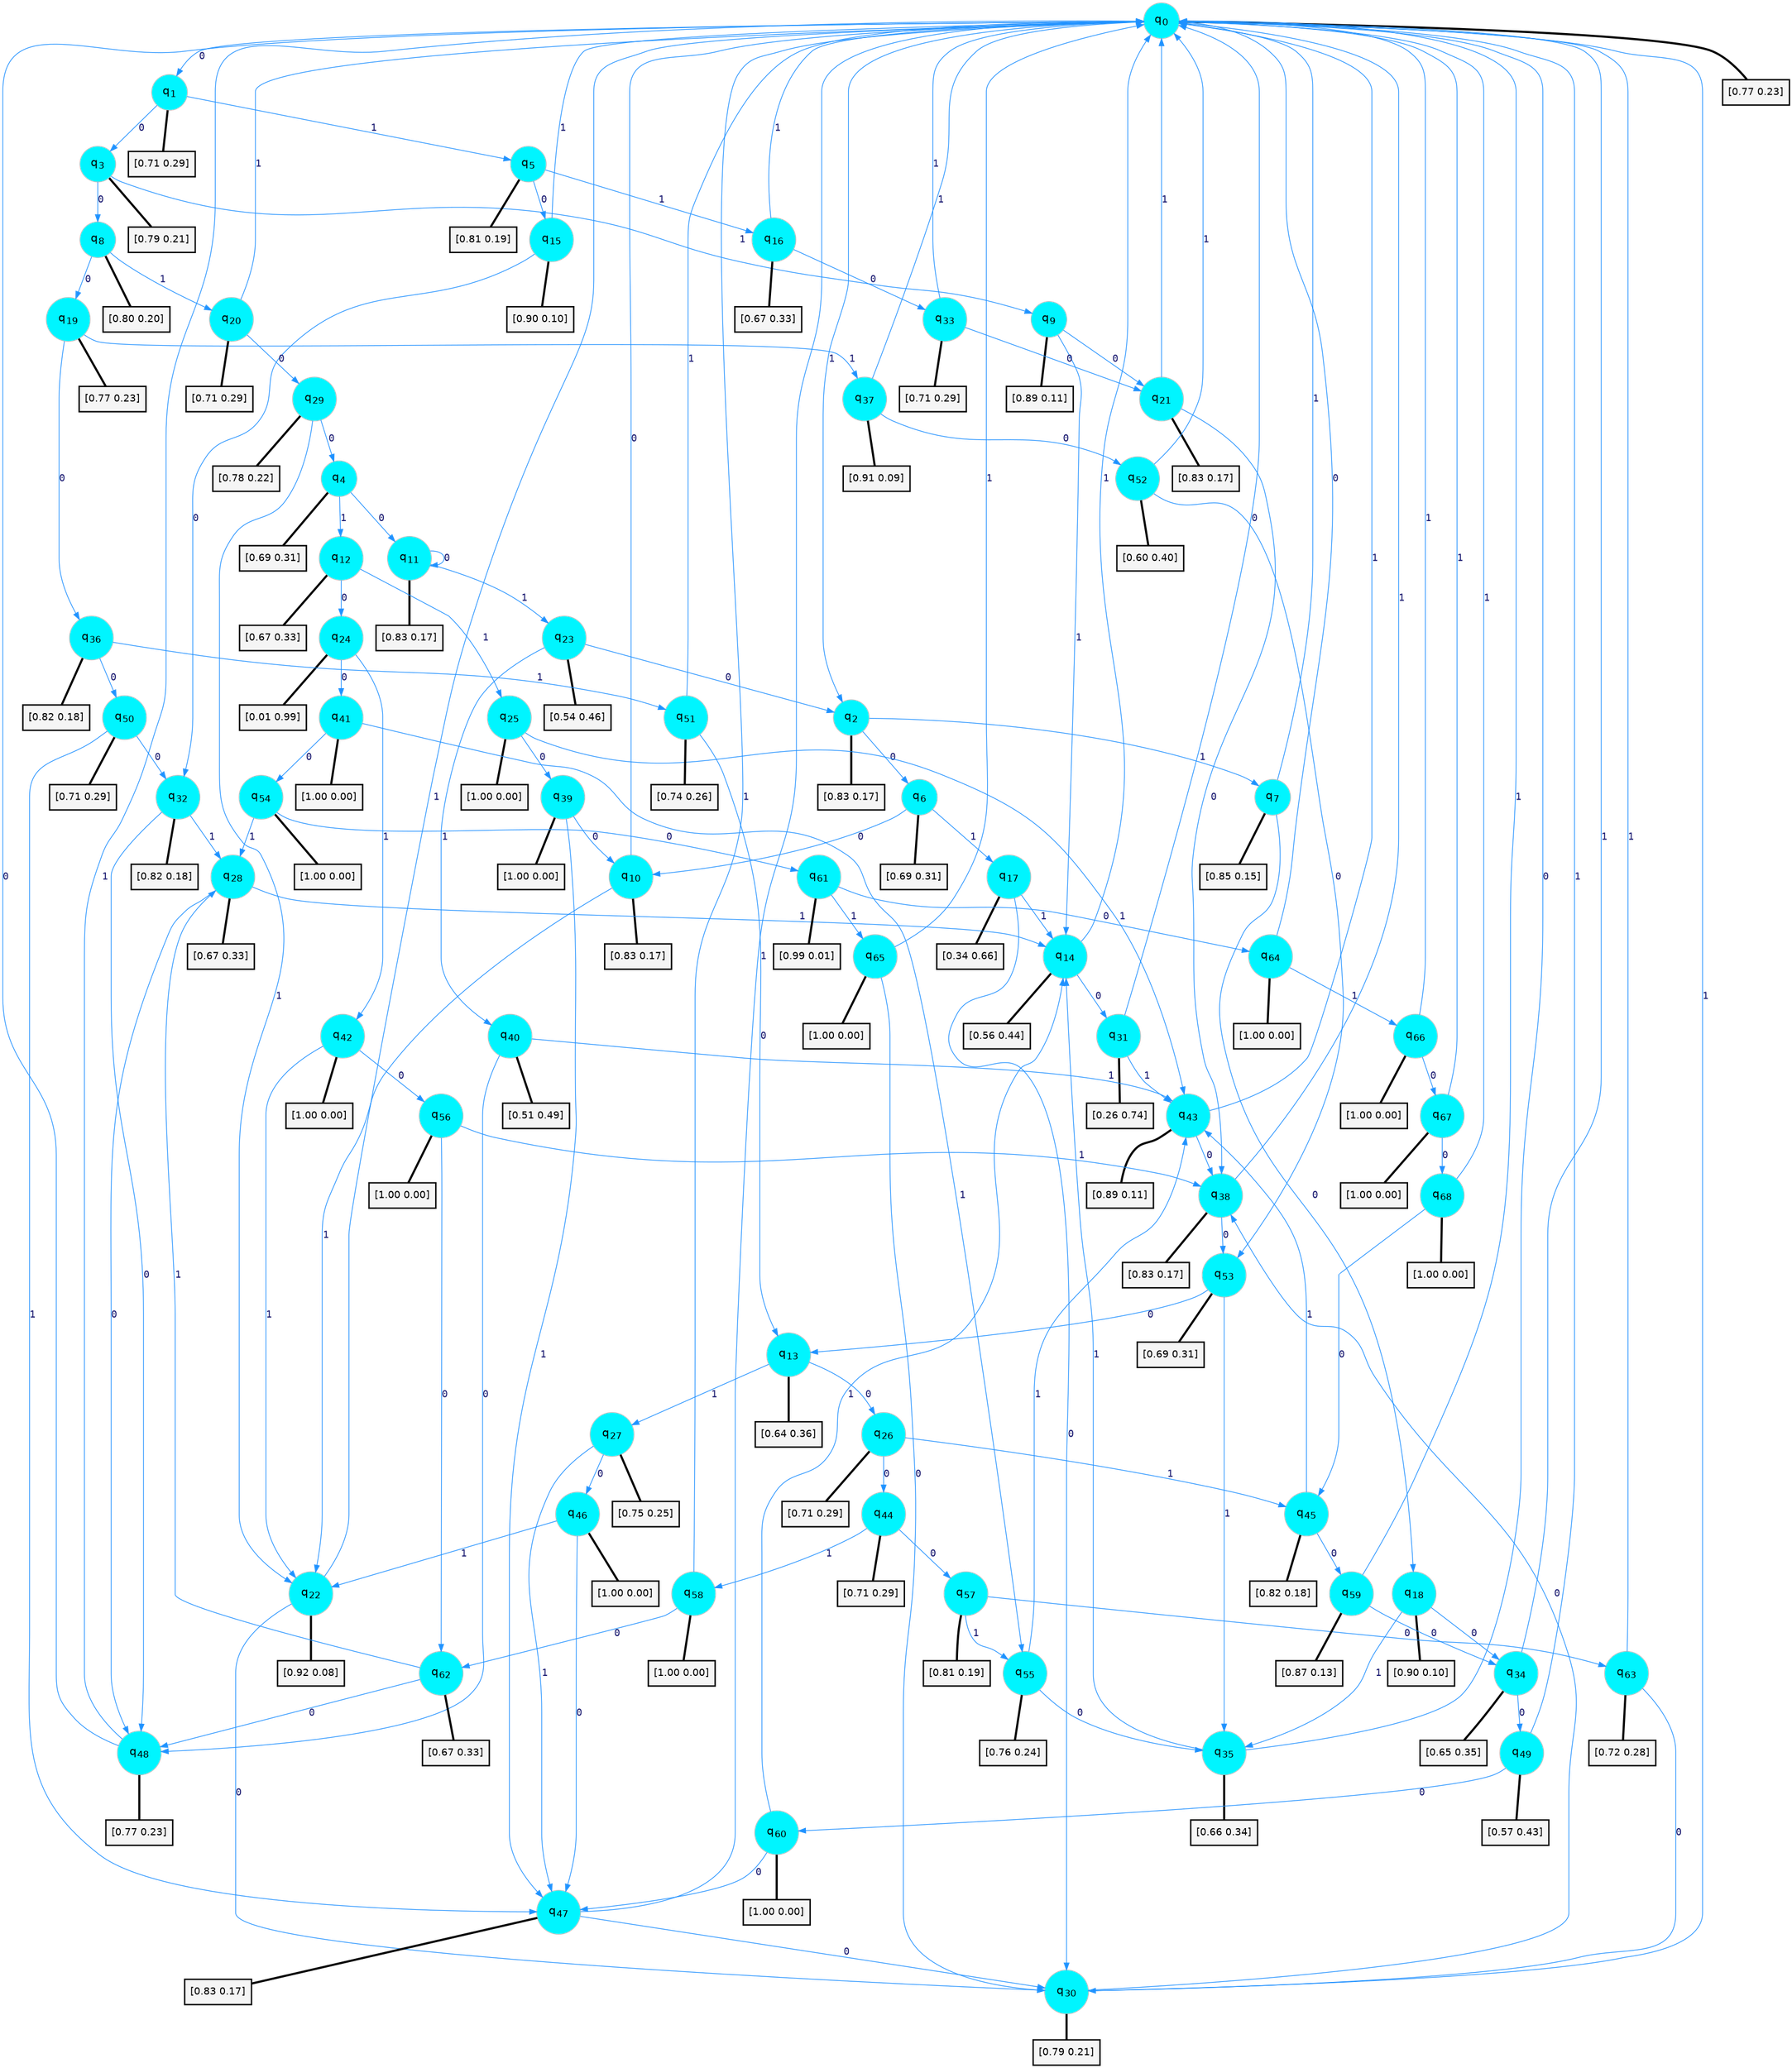 digraph G {
graph [
bgcolor=transparent, dpi=300, rankdir=TD, size="40,25"];
node [
color=gray, fillcolor=turquoise1, fontcolor=black, fontname=Helvetica, fontsize=16, fontweight=bold, shape=circle, style=filled];
edge [
arrowsize=1, color=dodgerblue1, fontcolor=midnightblue, fontname=courier, fontweight=bold, penwidth=1, style=solid, weight=20];
0[label=<q<SUB>0</SUB>>];
1[label=<q<SUB>1</SUB>>];
2[label=<q<SUB>2</SUB>>];
3[label=<q<SUB>3</SUB>>];
4[label=<q<SUB>4</SUB>>];
5[label=<q<SUB>5</SUB>>];
6[label=<q<SUB>6</SUB>>];
7[label=<q<SUB>7</SUB>>];
8[label=<q<SUB>8</SUB>>];
9[label=<q<SUB>9</SUB>>];
10[label=<q<SUB>10</SUB>>];
11[label=<q<SUB>11</SUB>>];
12[label=<q<SUB>12</SUB>>];
13[label=<q<SUB>13</SUB>>];
14[label=<q<SUB>14</SUB>>];
15[label=<q<SUB>15</SUB>>];
16[label=<q<SUB>16</SUB>>];
17[label=<q<SUB>17</SUB>>];
18[label=<q<SUB>18</SUB>>];
19[label=<q<SUB>19</SUB>>];
20[label=<q<SUB>20</SUB>>];
21[label=<q<SUB>21</SUB>>];
22[label=<q<SUB>22</SUB>>];
23[label=<q<SUB>23</SUB>>];
24[label=<q<SUB>24</SUB>>];
25[label=<q<SUB>25</SUB>>];
26[label=<q<SUB>26</SUB>>];
27[label=<q<SUB>27</SUB>>];
28[label=<q<SUB>28</SUB>>];
29[label=<q<SUB>29</SUB>>];
30[label=<q<SUB>30</SUB>>];
31[label=<q<SUB>31</SUB>>];
32[label=<q<SUB>32</SUB>>];
33[label=<q<SUB>33</SUB>>];
34[label=<q<SUB>34</SUB>>];
35[label=<q<SUB>35</SUB>>];
36[label=<q<SUB>36</SUB>>];
37[label=<q<SUB>37</SUB>>];
38[label=<q<SUB>38</SUB>>];
39[label=<q<SUB>39</SUB>>];
40[label=<q<SUB>40</SUB>>];
41[label=<q<SUB>41</SUB>>];
42[label=<q<SUB>42</SUB>>];
43[label=<q<SUB>43</SUB>>];
44[label=<q<SUB>44</SUB>>];
45[label=<q<SUB>45</SUB>>];
46[label=<q<SUB>46</SUB>>];
47[label=<q<SUB>47</SUB>>];
48[label=<q<SUB>48</SUB>>];
49[label=<q<SUB>49</SUB>>];
50[label=<q<SUB>50</SUB>>];
51[label=<q<SUB>51</SUB>>];
52[label=<q<SUB>52</SUB>>];
53[label=<q<SUB>53</SUB>>];
54[label=<q<SUB>54</SUB>>];
55[label=<q<SUB>55</SUB>>];
56[label=<q<SUB>56</SUB>>];
57[label=<q<SUB>57</SUB>>];
58[label=<q<SUB>58</SUB>>];
59[label=<q<SUB>59</SUB>>];
60[label=<q<SUB>60</SUB>>];
61[label=<q<SUB>61</SUB>>];
62[label=<q<SUB>62</SUB>>];
63[label=<q<SUB>63</SUB>>];
64[label=<q<SUB>64</SUB>>];
65[label=<q<SUB>65</SUB>>];
66[label=<q<SUB>66</SUB>>];
67[label=<q<SUB>67</SUB>>];
68[label=<q<SUB>68</SUB>>];
69[label="[0.77 0.23]", shape=box,fontcolor=black, fontname=Helvetica, fontsize=14, penwidth=2, fillcolor=whitesmoke,color=black];
70[label="[0.71 0.29]", shape=box,fontcolor=black, fontname=Helvetica, fontsize=14, penwidth=2, fillcolor=whitesmoke,color=black];
71[label="[0.83 0.17]", shape=box,fontcolor=black, fontname=Helvetica, fontsize=14, penwidth=2, fillcolor=whitesmoke,color=black];
72[label="[0.79 0.21]", shape=box,fontcolor=black, fontname=Helvetica, fontsize=14, penwidth=2, fillcolor=whitesmoke,color=black];
73[label="[0.69 0.31]", shape=box,fontcolor=black, fontname=Helvetica, fontsize=14, penwidth=2, fillcolor=whitesmoke,color=black];
74[label="[0.81 0.19]", shape=box,fontcolor=black, fontname=Helvetica, fontsize=14, penwidth=2, fillcolor=whitesmoke,color=black];
75[label="[0.69 0.31]", shape=box,fontcolor=black, fontname=Helvetica, fontsize=14, penwidth=2, fillcolor=whitesmoke,color=black];
76[label="[0.85 0.15]", shape=box,fontcolor=black, fontname=Helvetica, fontsize=14, penwidth=2, fillcolor=whitesmoke,color=black];
77[label="[0.80 0.20]", shape=box,fontcolor=black, fontname=Helvetica, fontsize=14, penwidth=2, fillcolor=whitesmoke,color=black];
78[label="[0.89 0.11]", shape=box,fontcolor=black, fontname=Helvetica, fontsize=14, penwidth=2, fillcolor=whitesmoke,color=black];
79[label="[0.83 0.17]", shape=box,fontcolor=black, fontname=Helvetica, fontsize=14, penwidth=2, fillcolor=whitesmoke,color=black];
80[label="[0.83 0.17]", shape=box,fontcolor=black, fontname=Helvetica, fontsize=14, penwidth=2, fillcolor=whitesmoke,color=black];
81[label="[0.67 0.33]", shape=box,fontcolor=black, fontname=Helvetica, fontsize=14, penwidth=2, fillcolor=whitesmoke,color=black];
82[label="[0.64 0.36]", shape=box,fontcolor=black, fontname=Helvetica, fontsize=14, penwidth=2, fillcolor=whitesmoke,color=black];
83[label="[0.56 0.44]", shape=box,fontcolor=black, fontname=Helvetica, fontsize=14, penwidth=2, fillcolor=whitesmoke,color=black];
84[label="[0.90 0.10]", shape=box,fontcolor=black, fontname=Helvetica, fontsize=14, penwidth=2, fillcolor=whitesmoke,color=black];
85[label="[0.67 0.33]", shape=box,fontcolor=black, fontname=Helvetica, fontsize=14, penwidth=2, fillcolor=whitesmoke,color=black];
86[label="[0.34 0.66]", shape=box,fontcolor=black, fontname=Helvetica, fontsize=14, penwidth=2, fillcolor=whitesmoke,color=black];
87[label="[0.90 0.10]", shape=box,fontcolor=black, fontname=Helvetica, fontsize=14, penwidth=2, fillcolor=whitesmoke,color=black];
88[label="[0.77 0.23]", shape=box,fontcolor=black, fontname=Helvetica, fontsize=14, penwidth=2, fillcolor=whitesmoke,color=black];
89[label="[0.71 0.29]", shape=box,fontcolor=black, fontname=Helvetica, fontsize=14, penwidth=2, fillcolor=whitesmoke,color=black];
90[label="[0.83 0.17]", shape=box,fontcolor=black, fontname=Helvetica, fontsize=14, penwidth=2, fillcolor=whitesmoke,color=black];
91[label="[0.92 0.08]", shape=box,fontcolor=black, fontname=Helvetica, fontsize=14, penwidth=2, fillcolor=whitesmoke,color=black];
92[label="[0.54 0.46]", shape=box,fontcolor=black, fontname=Helvetica, fontsize=14, penwidth=2, fillcolor=whitesmoke,color=black];
93[label="[0.01 0.99]", shape=box,fontcolor=black, fontname=Helvetica, fontsize=14, penwidth=2, fillcolor=whitesmoke,color=black];
94[label="[1.00 0.00]", shape=box,fontcolor=black, fontname=Helvetica, fontsize=14, penwidth=2, fillcolor=whitesmoke,color=black];
95[label="[0.71 0.29]", shape=box,fontcolor=black, fontname=Helvetica, fontsize=14, penwidth=2, fillcolor=whitesmoke,color=black];
96[label="[0.75 0.25]", shape=box,fontcolor=black, fontname=Helvetica, fontsize=14, penwidth=2, fillcolor=whitesmoke,color=black];
97[label="[0.67 0.33]", shape=box,fontcolor=black, fontname=Helvetica, fontsize=14, penwidth=2, fillcolor=whitesmoke,color=black];
98[label="[0.78 0.22]", shape=box,fontcolor=black, fontname=Helvetica, fontsize=14, penwidth=2, fillcolor=whitesmoke,color=black];
99[label="[0.79 0.21]", shape=box,fontcolor=black, fontname=Helvetica, fontsize=14, penwidth=2, fillcolor=whitesmoke,color=black];
100[label="[0.26 0.74]", shape=box,fontcolor=black, fontname=Helvetica, fontsize=14, penwidth=2, fillcolor=whitesmoke,color=black];
101[label="[0.82 0.18]", shape=box,fontcolor=black, fontname=Helvetica, fontsize=14, penwidth=2, fillcolor=whitesmoke,color=black];
102[label="[0.71 0.29]", shape=box,fontcolor=black, fontname=Helvetica, fontsize=14, penwidth=2, fillcolor=whitesmoke,color=black];
103[label="[0.65 0.35]", shape=box,fontcolor=black, fontname=Helvetica, fontsize=14, penwidth=2, fillcolor=whitesmoke,color=black];
104[label="[0.66 0.34]", shape=box,fontcolor=black, fontname=Helvetica, fontsize=14, penwidth=2, fillcolor=whitesmoke,color=black];
105[label="[0.82 0.18]", shape=box,fontcolor=black, fontname=Helvetica, fontsize=14, penwidth=2, fillcolor=whitesmoke,color=black];
106[label="[0.91 0.09]", shape=box,fontcolor=black, fontname=Helvetica, fontsize=14, penwidth=2, fillcolor=whitesmoke,color=black];
107[label="[0.83 0.17]", shape=box,fontcolor=black, fontname=Helvetica, fontsize=14, penwidth=2, fillcolor=whitesmoke,color=black];
108[label="[1.00 0.00]", shape=box,fontcolor=black, fontname=Helvetica, fontsize=14, penwidth=2, fillcolor=whitesmoke,color=black];
109[label="[0.51 0.49]", shape=box,fontcolor=black, fontname=Helvetica, fontsize=14, penwidth=2, fillcolor=whitesmoke,color=black];
110[label="[1.00 0.00]", shape=box,fontcolor=black, fontname=Helvetica, fontsize=14, penwidth=2, fillcolor=whitesmoke,color=black];
111[label="[1.00 0.00]", shape=box,fontcolor=black, fontname=Helvetica, fontsize=14, penwidth=2, fillcolor=whitesmoke,color=black];
112[label="[0.89 0.11]", shape=box,fontcolor=black, fontname=Helvetica, fontsize=14, penwidth=2, fillcolor=whitesmoke,color=black];
113[label="[0.71 0.29]", shape=box,fontcolor=black, fontname=Helvetica, fontsize=14, penwidth=2, fillcolor=whitesmoke,color=black];
114[label="[0.82 0.18]", shape=box,fontcolor=black, fontname=Helvetica, fontsize=14, penwidth=2, fillcolor=whitesmoke,color=black];
115[label="[1.00 0.00]", shape=box,fontcolor=black, fontname=Helvetica, fontsize=14, penwidth=2, fillcolor=whitesmoke,color=black];
116[label="[0.83 0.17]", shape=box,fontcolor=black, fontname=Helvetica, fontsize=14, penwidth=2, fillcolor=whitesmoke,color=black];
117[label="[0.77 0.23]", shape=box,fontcolor=black, fontname=Helvetica, fontsize=14, penwidth=2, fillcolor=whitesmoke,color=black];
118[label="[0.57 0.43]", shape=box,fontcolor=black, fontname=Helvetica, fontsize=14, penwidth=2, fillcolor=whitesmoke,color=black];
119[label="[0.71 0.29]", shape=box,fontcolor=black, fontname=Helvetica, fontsize=14, penwidth=2, fillcolor=whitesmoke,color=black];
120[label="[0.74 0.26]", shape=box,fontcolor=black, fontname=Helvetica, fontsize=14, penwidth=2, fillcolor=whitesmoke,color=black];
121[label="[0.60 0.40]", shape=box,fontcolor=black, fontname=Helvetica, fontsize=14, penwidth=2, fillcolor=whitesmoke,color=black];
122[label="[0.69 0.31]", shape=box,fontcolor=black, fontname=Helvetica, fontsize=14, penwidth=2, fillcolor=whitesmoke,color=black];
123[label="[1.00 0.00]", shape=box,fontcolor=black, fontname=Helvetica, fontsize=14, penwidth=2, fillcolor=whitesmoke,color=black];
124[label="[0.76 0.24]", shape=box,fontcolor=black, fontname=Helvetica, fontsize=14, penwidth=2, fillcolor=whitesmoke,color=black];
125[label="[1.00 0.00]", shape=box,fontcolor=black, fontname=Helvetica, fontsize=14, penwidth=2, fillcolor=whitesmoke,color=black];
126[label="[0.81 0.19]", shape=box,fontcolor=black, fontname=Helvetica, fontsize=14, penwidth=2, fillcolor=whitesmoke,color=black];
127[label="[1.00 0.00]", shape=box,fontcolor=black, fontname=Helvetica, fontsize=14, penwidth=2, fillcolor=whitesmoke,color=black];
128[label="[0.87 0.13]", shape=box,fontcolor=black, fontname=Helvetica, fontsize=14, penwidth=2, fillcolor=whitesmoke,color=black];
129[label="[1.00 0.00]", shape=box,fontcolor=black, fontname=Helvetica, fontsize=14, penwidth=2, fillcolor=whitesmoke,color=black];
130[label="[0.99 0.01]", shape=box,fontcolor=black, fontname=Helvetica, fontsize=14, penwidth=2, fillcolor=whitesmoke,color=black];
131[label="[0.67 0.33]", shape=box,fontcolor=black, fontname=Helvetica, fontsize=14, penwidth=2, fillcolor=whitesmoke,color=black];
132[label="[0.72 0.28]", shape=box,fontcolor=black, fontname=Helvetica, fontsize=14, penwidth=2, fillcolor=whitesmoke,color=black];
133[label="[1.00 0.00]", shape=box,fontcolor=black, fontname=Helvetica, fontsize=14, penwidth=2, fillcolor=whitesmoke,color=black];
134[label="[1.00 0.00]", shape=box,fontcolor=black, fontname=Helvetica, fontsize=14, penwidth=2, fillcolor=whitesmoke,color=black];
135[label="[1.00 0.00]", shape=box,fontcolor=black, fontname=Helvetica, fontsize=14, penwidth=2, fillcolor=whitesmoke,color=black];
136[label="[1.00 0.00]", shape=box,fontcolor=black, fontname=Helvetica, fontsize=14, penwidth=2, fillcolor=whitesmoke,color=black];
137[label="[1.00 0.00]", shape=box,fontcolor=black, fontname=Helvetica, fontsize=14, penwidth=2, fillcolor=whitesmoke,color=black];
0->1 [label=0];
0->2 [label=1];
0->69 [arrowhead=none, penwidth=3,color=black];
1->3 [label=0];
1->5 [label=1];
1->70 [arrowhead=none, penwidth=3,color=black];
2->6 [label=0];
2->7 [label=1];
2->71 [arrowhead=none, penwidth=3,color=black];
3->8 [label=0];
3->9 [label=1];
3->72 [arrowhead=none, penwidth=3,color=black];
4->11 [label=0];
4->12 [label=1];
4->73 [arrowhead=none, penwidth=3,color=black];
5->15 [label=0];
5->16 [label=1];
5->74 [arrowhead=none, penwidth=3,color=black];
6->10 [label=0];
6->17 [label=1];
6->75 [arrowhead=none, penwidth=3,color=black];
7->18 [label=0];
7->0 [label=1];
7->76 [arrowhead=none, penwidth=3,color=black];
8->19 [label=0];
8->20 [label=1];
8->77 [arrowhead=none, penwidth=3,color=black];
9->21 [label=0];
9->14 [label=1];
9->78 [arrowhead=none, penwidth=3,color=black];
10->0 [label=0];
10->22 [label=1];
10->79 [arrowhead=none, penwidth=3,color=black];
11->11 [label=0];
11->23 [label=1];
11->80 [arrowhead=none, penwidth=3,color=black];
12->24 [label=0];
12->25 [label=1];
12->81 [arrowhead=none, penwidth=3,color=black];
13->26 [label=0];
13->27 [label=1];
13->82 [arrowhead=none, penwidth=3,color=black];
14->31 [label=0];
14->0 [label=1];
14->83 [arrowhead=none, penwidth=3,color=black];
15->32 [label=0];
15->0 [label=1];
15->84 [arrowhead=none, penwidth=3,color=black];
16->33 [label=0];
16->0 [label=1];
16->85 [arrowhead=none, penwidth=3,color=black];
17->30 [label=0];
17->14 [label=1];
17->86 [arrowhead=none, penwidth=3,color=black];
18->34 [label=0];
18->35 [label=1];
18->87 [arrowhead=none, penwidth=3,color=black];
19->36 [label=0];
19->37 [label=1];
19->88 [arrowhead=none, penwidth=3,color=black];
20->29 [label=0];
20->0 [label=1];
20->89 [arrowhead=none, penwidth=3,color=black];
21->38 [label=0];
21->0 [label=1];
21->90 [arrowhead=none, penwidth=3,color=black];
22->30 [label=0];
22->0 [label=1];
22->91 [arrowhead=none, penwidth=3,color=black];
23->2 [label=0];
23->40 [label=1];
23->92 [arrowhead=none, penwidth=3,color=black];
24->41 [label=0];
24->42 [label=1];
24->93 [arrowhead=none, penwidth=3,color=black];
25->39 [label=0];
25->43 [label=1];
25->94 [arrowhead=none, penwidth=3,color=black];
26->44 [label=0];
26->45 [label=1];
26->95 [arrowhead=none, penwidth=3,color=black];
27->46 [label=0];
27->47 [label=1];
27->96 [arrowhead=none, penwidth=3,color=black];
28->48 [label=0];
28->14 [label=1];
28->97 [arrowhead=none, penwidth=3,color=black];
29->4 [label=0];
29->22 [label=1];
29->98 [arrowhead=none, penwidth=3,color=black];
30->38 [label=0];
30->0 [label=1];
30->99 [arrowhead=none, penwidth=3,color=black];
31->0 [label=0];
31->43 [label=1];
31->100 [arrowhead=none, penwidth=3,color=black];
32->48 [label=0];
32->28 [label=1];
32->101 [arrowhead=none, penwidth=3,color=black];
33->21 [label=0];
33->0 [label=1];
33->102 [arrowhead=none, penwidth=3,color=black];
34->49 [label=0];
34->0 [label=1];
34->103 [arrowhead=none, penwidth=3,color=black];
35->0 [label=0];
35->14 [label=1];
35->104 [arrowhead=none, penwidth=3,color=black];
36->50 [label=0];
36->51 [label=1];
36->105 [arrowhead=none, penwidth=3,color=black];
37->52 [label=0];
37->0 [label=1];
37->106 [arrowhead=none, penwidth=3,color=black];
38->53 [label=0];
38->0 [label=1];
38->107 [arrowhead=none, penwidth=3,color=black];
39->10 [label=0];
39->47 [label=1];
39->108 [arrowhead=none, penwidth=3,color=black];
40->48 [label=0];
40->43 [label=1];
40->109 [arrowhead=none, penwidth=3,color=black];
41->54 [label=0];
41->55 [label=1];
41->110 [arrowhead=none, penwidth=3,color=black];
42->56 [label=0];
42->22 [label=1];
42->111 [arrowhead=none, penwidth=3,color=black];
43->38 [label=0];
43->0 [label=1];
43->112 [arrowhead=none, penwidth=3,color=black];
44->57 [label=0];
44->58 [label=1];
44->113 [arrowhead=none, penwidth=3,color=black];
45->59 [label=0];
45->43 [label=1];
45->114 [arrowhead=none, penwidth=3,color=black];
46->47 [label=0];
46->22 [label=1];
46->115 [arrowhead=none, penwidth=3,color=black];
47->30 [label=0];
47->0 [label=1];
47->116 [arrowhead=none, penwidth=3,color=black];
48->0 [label=0];
48->0 [label=1];
48->117 [arrowhead=none, penwidth=3,color=black];
49->60 [label=0];
49->0 [label=1];
49->118 [arrowhead=none, penwidth=3,color=black];
50->32 [label=0];
50->47 [label=1];
50->119 [arrowhead=none, penwidth=3,color=black];
51->13 [label=0];
51->0 [label=1];
51->120 [arrowhead=none, penwidth=3,color=black];
52->53 [label=0];
52->0 [label=1];
52->121 [arrowhead=none, penwidth=3,color=black];
53->13 [label=0];
53->35 [label=1];
53->122 [arrowhead=none, penwidth=3,color=black];
54->61 [label=0];
54->28 [label=1];
54->123 [arrowhead=none, penwidth=3,color=black];
55->35 [label=0];
55->43 [label=1];
55->124 [arrowhead=none, penwidth=3,color=black];
56->62 [label=0];
56->38 [label=1];
56->125 [arrowhead=none, penwidth=3,color=black];
57->63 [label=0];
57->55 [label=1];
57->126 [arrowhead=none, penwidth=3,color=black];
58->62 [label=0];
58->0 [label=1];
58->127 [arrowhead=none, penwidth=3,color=black];
59->34 [label=0];
59->0 [label=1];
59->128 [arrowhead=none, penwidth=3,color=black];
60->47 [label=0];
60->14 [label=1];
60->129 [arrowhead=none, penwidth=3,color=black];
61->64 [label=0];
61->65 [label=1];
61->130 [arrowhead=none, penwidth=3,color=black];
62->48 [label=0];
62->28 [label=1];
62->131 [arrowhead=none, penwidth=3,color=black];
63->30 [label=0];
63->0 [label=1];
63->132 [arrowhead=none, penwidth=3,color=black];
64->0 [label=0];
64->66 [label=1];
64->133 [arrowhead=none, penwidth=3,color=black];
65->30 [label=0];
65->0 [label=1];
65->134 [arrowhead=none, penwidth=3,color=black];
66->67 [label=0];
66->0 [label=1];
66->135 [arrowhead=none, penwidth=3,color=black];
67->68 [label=0];
67->0 [label=1];
67->136 [arrowhead=none, penwidth=3,color=black];
68->45 [label=0];
68->0 [label=1];
68->137 [arrowhead=none, penwidth=3,color=black];
}
